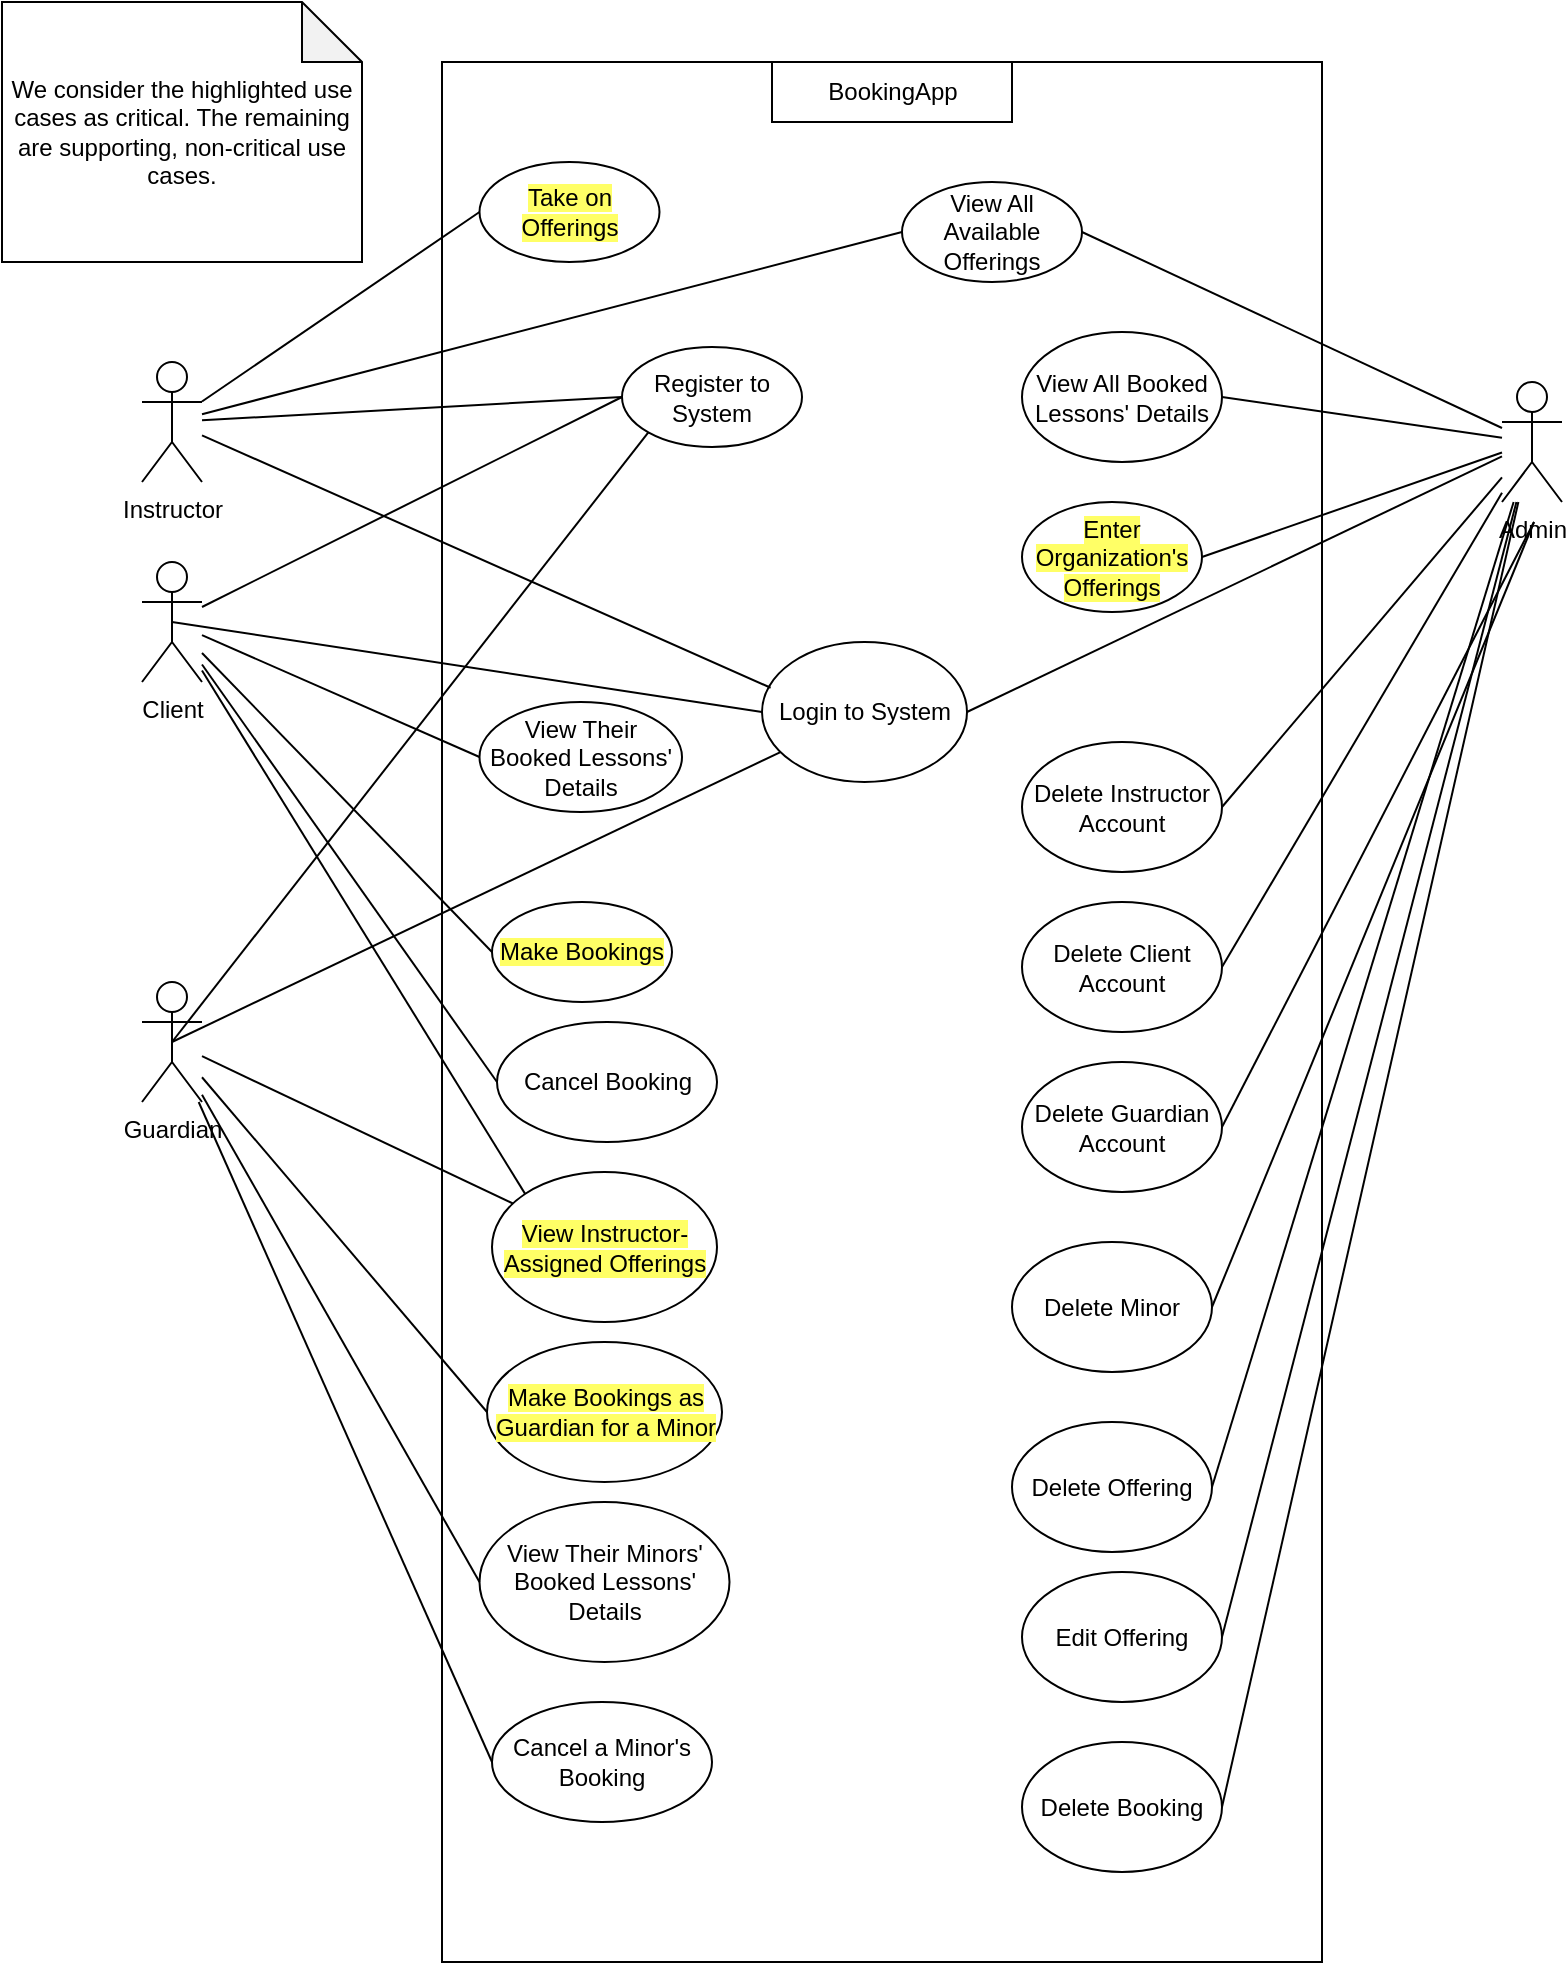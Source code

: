 <mxfile version="24.8.0">
  <diagram name="Page-1" id="dJtnb-HGtETSuoWj85qX">
    <mxGraphModel dx="1687" dy="878" grid="1" gridSize="10" guides="1" tooltips="1" connect="1" arrows="1" fold="1" page="1" pageScale="1" pageWidth="850" pageHeight="1100" math="0" shadow="0">
      <root>
        <mxCell id="0" />
        <mxCell id="1" parent="0" />
        <mxCell id="NJYt_cSEDjtvAGryxD8u-1" value="" style="rounded=0;whiteSpace=wrap;html=1;" parent="1" vertex="1">
          <mxGeometry x="260" y="70" width="440" height="950" as="geometry" />
        </mxCell>
        <mxCell id="NJYt_cSEDjtvAGryxD8u-3" value="" style="rounded=0;whiteSpace=wrap;html=1;" parent="1" vertex="1">
          <mxGeometry x="425" y="70" width="120" height="30" as="geometry" />
        </mxCell>
        <mxCell id="NJYt_cSEDjtvAGryxD8u-4" value="BookingApp" style="text;html=1;align=center;verticalAlign=middle;whiteSpace=wrap;rounded=0;" parent="1" vertex="1">
          <mxGeometry x="447.5" y="70" width="75" height="30" as="geometry" />
        </mxCell>
        <mxCell id="NJYt_cSEDjtvAGryxD8u-7" style="edgeStyle=orthogonalEdgeStyle;rounded=0;orthogonalLoop=1;jettySize=auto;html=1;exitX=0.5;exitY=1;exitDx=0;exitDy=0;" parent="1" source="NJYt_cSEDjtvAGryxD8u-3" target="NJYt_cSEDjtvAGryxD8u-3" edge="1">
          <mxGeometry relative="1" as="geometry" />
        </mxCell>
        <mxCell id="NJYt_cSEDjtvAGryxD8u-8" value="Instructor" style="shape=umlActor;verticalLabelPosition=bottom;verticalAlign=top;html=1;outlineConnect=0;" parent="1" vertex="1">
          <mxGeometry x="110" y="220" width="30" height="60" as="geometry" />
        </mxCell>
        <mxCell id="NJYt_cSEDjtvAGryxD8u-15" value="Client" style="shape=umlActor;verticalLabelPosition=bottom;verticalAlign=top;html=1;outlineConnect=0;" parent="1" vertex="1">
          <mxGeometry x="110" y="320" width="30" height="60" as="geometry" />
        </mxCell>
        <mxCell id="NJYt_cSEDjtvAGryxD8u-16" value="Admin" style="shape=umlActor;verticalLabelPosition=bottom;verticalAlign=top;html=1;outlineConnect=0;" parent="1" vertex="1">
          <mxGeometry x="790" y="230" width="30" height="60" as="geometry" />
        </mxCell>
        <mxCell id="NJYt_cSEDjtvAGryxD8u-17" value="Register to System" style="ellipse;whiteSpace=wrap;html=1;" parent="1" vertex="1">
          <mxGeometry x="350" y="212.5" width="90" height="50" as="geometry" />
        </mxCell>
        <mxCell id="NJYt_cSEDjtvAGryxD8u-20" value="" style="endArrow=none;html=1;rounded=0;entryX=0;entryY=0.5;entryDx=0;entryDy=0;" parent="1" source="NJYt_cSEDjtvAGryxD8u-8" target="NJYt_cSEDjtvAGryxD8u-17" edge="1">
          <mxGeometry width="50" height="50" relative="1" as="geometry">
            <mxPoint x="390" y="480" as="sourcePoint" />
            <mxPoint x="440" y="430" as="targetPoint" />
          </mxGeometry>
        </mxCell>
        <mxCell id="NJYt_cSEDjtvAGryxD8u-21" value="" style="endArrow=none;html=1;rounded=0;entryX=0;entryY=0.5;entryDx=0;entryDy=0;" parent="1" source="NJYt_cSEDjtvAGryxD8u-15" target="NJYt_cSEDjtvAGryxD8u-17" edge="1">
          <mxGeometry width="50" height="50" relative="1" as="geometry">
            <mxPoint x="140" y="368.705" as="sourcePoint" />
            <mxPoint x="440" y="430" as="targetPoint" />
          </mxGeometry>
        </mxCell>
        <mxCell id="NJYt_cSEDjtvAGryxD8u-22" value="&lt;span style=&quot;background-color: rgb(255, 255, 102);&quot;&gt;Take on Offerings&lt;/span&gt;" style="ellipse;whiteSpace=wrap;html=1;" parent="1" vertex="1">
          <mxGeometry x="278.75" y="120" width="90" height="50" as="geometry" />
        </mxCell>
        <mxCell id="NJYt_cSEDjtvAGryxD8u-23" value="" style="endArrow=none;html=1;rounded=0;entryX=0;entryY=0.5;entryDx=0;entryDy=0;" parent="1" source="NJYt_cSEDjtvAGryxD8u-8" target="NJYt_cSEDjtvAGryxD8u-22" edge="1">
          <mxGeometry width="50" height="50" relative="1" as="geometry">
            <mxPoint x="390" y="390" as="sourcePoint" />
            <mxPoint x="440" y="340" as="targetPoint" />
          </mxGeometry>
        </mxCell>
        <mxCell id="NJYt_cSEDjtvAGryxD8u-25" value="View All Available Offerings" style="ellipse;whiteSpace=wrap;html=1;" parent="1" vertex="1">
          <mxGeometry x="490" y="130" width="90" height="50" as="geometry" />
        </mxCell>
        <mxCell id="NJYt_cSEDjtvAGryxD8u-26" value="" style="endArrow=none;html=1;rounded=0;entryX=0;entryY=0.5;entryDx=0;entryDy=0;" parent="1" source="NJYt_cSEDjtvAGryxD8u-8" target="NJYt_cSEDjtvAGryxD8u-25" edge="1">
          <mxGeometry width="50" height="50" relative="1" as="geometry">
            <mxPoint x="140" y="135" as="sourcePoint" />
            <mxPoint x="440" y="250" as="targetPoint" />
          </mxGeometry>
        </mxCell>
        <mxCell id="NJYt_cSEDjtvAGryxD8u-27" value="&lt;span style=&quot;background-color: rgb(255, 255, 102);&quot;&gt;View Instructor-Assigned Offerings&lt;/span&gt;" style="ellipse;whiteSpace=wrap;html=1;" parent="1" vertex="1">
          <mxGeometry x="285" y="625" width="112.5" height="75" as="geometry" />
        </mxCell>
        <mxCell id="NJYt_cSEDjtvAGryxD8u-28" value="" style="endArrow=none;html=1;rounded=0;entryX=0;entryY=0;entryDx=0;entryDy=0;" parent="1" source="NJYt_cSEDjtvAGryxD8u-15" target="NJYt_cSEDjtvAGryxD8u-27" edge="1">
          <mxGeometry width="50" height="50" relative="1" as="geometry">
            <mxPoint x="390" y="300" as="sourcePoint" />
            <mxPoint x="440" y="250" as="targetPoint" />
          </mxGeometry>
        </mxCell>
        <mxCell id="NJYt_cSEDjtvAGryxD8u-30" value="" style="endArrow=none;html=1;rounded=0;entryX=0;entryY=0.5;entryDx=0;entryDy=0;" parent="1" source="NJYt_cSEDjtvAGryxD8u-15" target="NJYt_cSEDjtvAGryxD8u-29" edge="1">
          <mxGeometry width="50" height="50" relative="1" as="geometry">
            <mxPoint x="390" y="300" as="sourcePoint" />
            <mxPoint x="440" y="250" as="targetPoint" />
          </mxGeometry>
        </mxCell>
        <mxCell id="NJYt_cSEDjtvAGryxD8u-32" value="&lt;span style=&quot;background-color: rgb(255, 255, 102);&quot;&gt;Make Bookings&lt;/span&gt;" style="ellipse;whiteSpace=wrap;html=1;" parent="1" vertex="1">
          <mxGeometry x="285" y="490" width="90" height="50" as="geometry" />
        </mxCell>
        <mxCell id="NJYt_cSEDjtvAGryxD8u-33" value="&lt;span style=&quot;background-color: rgb(255, 255, 102);&quot;&gt;Make Bookings as Guardian for a Minor&lt;/span&gt;" style="ellipse;whiteSpace=wrap;html=1;" parent="1" vertex="1">
          <mxGeometry x="282.5" y="710" width="117.5" height="70" as="geometry" />
        </mxCell>
        <mxCell id="NJYt_cSEDjtvAGryxD8u-34" value="" style="endArrow=none;html=1;rounded=0;entryX=0;entryY=0.5;entryDx=0;entryDy=0;" parent="1" source="NJYt_cSEDjtvAGryxD8u-15" target="NJYt_cSEDjtvAGryxD8u-32" edge="1">
          <mxGeometry width="50" height="50" relative="1" as="geometry">
            <mxPoint x="140" y="375.07" as="sourcePoint" />
            <mxPoint x="440" y="490" as="targetPoint" />
          </mxGeometry>
        </mxCell>
        <mxCell id="NJYt_cSEDjtvAGryxD8u-36" value="" style="endArrow=none;html=1;rounded=0;exitX=1;exitY=0.5;exitDx=0;exitDy=0;" parent="1" source="NJYt_cSEDjtvAGryxD8u-25" target="NJYt_cSEDjtvAGryxD8u-16" edge="1">
          <mxGeometry width="50" height="50" relative="1" as="geometry">
            <mxPoint x="390" y="240" as="sourcePoint" />
            <mxPoint x="440" y="190" as="targetPoint" />
          </mxGeometry>
        </mxCell>
        <mxCell id="NJYt_cSEDjtvAGryxD8u-37" value="&lt;span style=&quot;background-color: rgb(255, 255, 102);&quot;&gt;Enter Organization&#39;s Offerings&lt;/span&gt;" style="ellipse;whiteSpace=wrap;html=1;" parent="1" vertex="1">
          <mxGeometry x="550" y="290" width="90" height="55" as="geometry" />
        </mxCell>
        <mxCell id="NJYt_cSEDjtvAGryxD8u-38" value="Delete Instructor Account" style="ellipse;whiteSpace=wrap;html=1;" parent="1" vertex="1">
          <mxGeometry x="550" y="410" width="100" height="65" as="geometry" />
        </mxCell>
        <mxCell id="NJYt_cSEDjtvAGryxD8u-39" value="View All Booked Lessons&#39; Details" style="ellipse;whiteSpace=wrap;html=1;" parent="1" vertex="1">
          <mxGeometry x="550" y="205" width="100" height="65" as="geometry" />
        </mxCell>
        <mxCell id="NJYt_cSEDjtvAGryxD8u-40" value="" style="endArrow=none;html=1;rounded=0;entryX=1;entryY=0.5;entryDx=0;entryDy=0;" parent="1" source="NJYt_cSEDjtvAGryxD8u-16" target="NJYt_cSEDjtvAGryxD8u-39" edge="1">
          <mxGeometry width="50" height="50" relative="1" as="geometry">
            <mxPoint x="390" y="280" as="sourcePoint" />
            <mxPoint x="440" y="230" as="targetPoint" />
          </mxGeometry>
        </mxCell>
        <mxCell id="AEjOl8XH6c3BlYWR8jCu-1" value="" style="endArrow=none;html=1;rounded=0;exitX=1;exitY=0.5;exitDx=0;exitDy=0;" parent="1" source="NJYt_cSEDjtvAGryxD8u-37" target="NJYt_cSEDjtvAGryxD8u-16" edge="1">
          <mxGeometry width="50" height="50" relative="1" as="geometry">
            <mxPoint x="370" y="270" as="sourcePoint" />
            <mxPoint x="420" y="220" as="targetPoint" />
          </mxGeometry>
        </mxCell>
        <mxCell id="AEjOl8XH6c3BlYWR8jCu-2" value="" style="endArrow=none;html=1;rounded=0;exitX=1;exitY=0.5;exitDx=0;exitDy=0;" parent="1" source="NJYt_cSEDjtvAGryxD8u-38" target="NJYt_cSEDjtvAGryxD8u-16" edge="1">
          <mxGeometry width="50" height="50" relative="1" as="geometry">
            <mxPoint x="370" y="270" as="sourcePoint" />
            <mxPoint x="420" y="220" as="targetPoint" />
          </mxGeometry>
        </mxCell>
        <mxCell id="QuV7ogbP-YhtBV3hdmDa-1" value="Login to System" style="ellipse;whiteSpace=wrap;html=1;" parent="1" vertex="1">
          <mxGeometry x="420" y="360" width="102.5" height="70" as="geometry" />
        </mxCell>
        <mxCell id="QuV7ogbP-YhtBV3hdmDa-2" value="" style="endArrow=none;html=1;rounded=0;entryX=0;entryY=0.5;entryDx=0;entryDy=0;exitX=0.5;exitY=0.5;exitDx=0;exitDy=0;exitPerimeter=0;" parent="1" source="NJYt_cSEDjtvAGryxD8u-15" target="QuV7ogbP-YhtBV3hdmDa-1" edge="1">
          <mxGeometry width="50" height="50" relative="1" as="geometry">
            <mxPoint x="150" y="413" as="sourcePoint" />
            <mxPoint x="296" y="488" as="targetPoint" />
          </mxGeometry>
        </mxCell>
        <mxCell id="QuV7ogbP-YhtBV3hdmDa-3" value="" style="endArrow=none;html=1;rounded=0;entryX=0.042;entryY=0.327;entryDx=0;entryDy=0;entryPerimeter=0;" parent="1" source="NJYt_cSEDjtvAGryxD8u-8" target="QuV7ogbP-YhtBV3hdmDa-1" edge="1">
          <mxGeometry width="50" height="50" relative="1" as="geometry">
            <mxPoint x="135" y="405" as="sourcePoint" />
            <mxPoint x="300" y="400" as="targetPoint" />
          </mxGeometry>
        </mxCell>
        <mxCell id="QuV7ogbP-YhtBV3hdmDa-4" value="" style="endArrow=none;html=1;rounded=0;exitX=1;exitY=0.5;exitDx=0;exitDy=0;" parent="1" source="QuV7ogbP-YhtBV3hdmDa-1" target="NJYt_cSEDjtvAGryxD8u-16" edge="1">
          <mxGeometry width="50" height="50" relative="1" as="geometry">
            <mxPoint x="590" y="343" as="sourcePoint" />
            <mxPoint x="730" y="196" as="targetPoint" />
          </mxGeometry>
        </mxCell>
        <mxCell id="0wgOmWiIg92bYx2uxw98-1" value="Delete Offering" style="ellipse;whiteSpace=wrap;html=1;" parent="1" vertex="1">
          <mxGeometry x="545" y="750" width="100" height="65" as="geometry" />
        </mxCell>
        <mxCell id="0wgOmWiIg92bYx2uxw98-2" value="Delete Booking" style="ellipse;whiteSpace=wrap;html=1;" parent="1" vertex="1">
          <mxGeometry x="550" y="910" width="100" height="65" as="geometry" />
        </mxCell>
        <mxCell id="0wgOmWiIg92bYx2uxw98-3" value="" style="endArrow=none;html=1;rounded=0;exitX=1;exitY=0.5;exitDx=0;exitDy=0;" parent="1" source="0wgOmWiIg92bYx2uxw98-1" target="NJYt_cSEDjtvAGryxD8u-16" edge="1">
          <mxGeometry width="50" height="50" relative="1" as="geometry">
            <mxPoint x="590" y="383" as="sourcePoint" />
            <mxPoint x="730" y="200" as="targetPoint" />
          </mxGeometry>
        </mxCell>
        <mxCell id="0wgOmWiIg92bYx2uxw98-4" value="" style="endArrow=none;html=1;rounded=0;exitX=1;exitY=0.5;exitDx=0;exitDy=0;" parent="1" source="0wgOmWiIg92bYx2uxw98-2" target="NJYt_cSEDjtvAGryxD8u-16" edge="1">
          <mxGeometry width="50" height="50" relative="1" as="geometry">
            <mxPoint x="595" y="463" as="sourcePoint" />
            <mxPoint x="740" y="210" as="targetPoint" />
          </mxGeometry>
        </mxCell>
        <mxCell id="0wgOmWiIg92bYx2uxw98-8" value="Cancel Booking" style="ellipse;whiteSpace=wrap;html=1;" parent="1" vertex="1">
          <mxGeometry x="287.5" y="550" width="110" height="60" as="geometry" />
        </mxCell>
        <mxCell id="0wgOmWiIg92bYx2uxw98-9" value="" style="endArrow=none;html=1;rounded=0;entryX=0;entryY=0.5;entryDx=0;entryDy=0;" parent="1" source="NJYt_cSEDjtvAGryxD8u-15" target="0wgOmWiIg92bYx2uxw98-8" edge="1">
          <mxGeometry width="50" height="50" relative="1" as="geometry">
            <mxPoint x="150" y="428" as="sourcePoint" />
            <mxPoint x="301" y="660" as="targetPoint" />
          </mxGeometry>
        </mxCell>
        <mxCell id="0wgOmWiIg92bYx2uxw98-10" value="Edit Offering" style="ellipse;whiteSpace=wrap;html=1;" parent="1" vertex="1">
          <mxGeometry x="550" y="825" width="100" height="65" as="geometry" />
        </mxCell>
        <mxCell id="0wgOmWiIg92bYx2uxw98-13" value="" style="endArrow=none;html=1;rounded=0;exitX=1;exitY=0.5;exitDx=0;exitDy=0;" parent="1" source="0wgOmWiIg92bYx2uxw98-10" target="NJYt_cSEDjtvAGryxD8u-16" edge="1">
          <mxGeometry width="50" height="50" relative="1" as="geometry">
            <mxPoint x="595" y="463" as="sourcePoint" />
            <mxPoint x="740" y="288" as="targetPoint" />
          </mxGeometry>
        </mxCell>
        <mxCell id="yIJzn2MwuFhYIn6YxgDy-2" value="Guardian" style="shape=umlActor;verticalLabelPosition=bottom;verticalAlign=top;html=1;outlineConnect=0;" parent="1" vertex="1">
          <mxGeometry x="110" y="530" width="30" height="60" as="geometry" />
        </mxCell>
        <mxCell id="yIJzn2MwuFhYIn6YxgDy-7" value="" style="endArrow=none;html=1;rounded=0;" parent="1" source="yIJzn2MwuFhYIn6YxgDy-2" target="NJYt_cSEDjtvAGryxD8u-27" edge="1">
          <mxGeometry width="50" height="50" relative="1" as="geometry">
            <mxPoint x="410" y="590" as="sourcePoint" />
            <mxPoint x="460" y="540" as="targetPoint" />
          </mxGeometry>
        </mxCell>
        <mxCell id="yIJzn2MwuFhYIn6YxgDy-8" value="View Their Minors&#39; Booked Lessons&#39; Details" style="ellipse;whiteSpace=wrap;html=1;" parent="1" vertex="1">
          <mxGeometry x="278.75" y="790" width="125" height="80" as="geometry" />
        </mxCell>
        <mxCell id="yIJzn2MwuFhYIn6YxgDy-9" value="" style="endArrow=none;html=1;rounded=0;entryX=0;entryY=0.5;entryDx=0;entryDy=0;" parent="1" source="yIJzn2MwuFhYIn6YxgDy-2" target="NJYt_cSEDjtvAGryxD8u-33" edge="1">
          <mxGeometry width="50" height="50" relative="1" as="geometry">
            <mxPoint x="150" y="610" as="sourcePoint" />
            <mxPoint x="298" y="656" as="targetPoint" />
          </mxGeometry>
        </mxCell>
        <mxCell id="yIJzn2MwuFhYIn6YxgDy-10" value="" style="endArrow=none;html=1;rounded=0;entryX=0;entryY=0.5;entryDx=0;entryDy=0;" parent="1" source="yIJzn2MwuFhYIn6YxgDy-2" target="yIJzn2MwuFhYIn6YxgDy-8" edge="1">
          <mxGeometry width="50" height="50" relative="1" as="geometry">
            <mxPoint x="60" y="670" as="sourcePoint" />
            <mxPoint x="193" y="810" as="targetPoint" />
          </mxGeometry>
        </mxCell>
        <mxCell id="yIJzn2MwuFhYIn6YxgDy-12" value="" style="endArrow=none;html=1;rounded=0;exitX=0.5;exitY=0.5;exitDx=0;exitDy=0;exitPerimeter=0;" parent="1" source="yIJzn2MwuFhYIn6YxgDy-2" target="QuV7ogbP-YhtBV3hdmDa-1" edge="1">
          <mxGeometry width="50" height="50" relative="1" as="geometry">
            <mxPoint x="150" y="610" as="sourcePoint" />
            <mxPoint x="298" y="656" as="targetPoint" />
          </mxGeometry>
        </mxCell>
        <mxCell id="NJYt_cSEDjtvAGryxD8u-29" value="View Their Booked Lessons&#39; Details" style="ellipse;whiteSpace=wrap;html=1;" parent="1" vertex="1">
          <mxGeometry x="278.75" y="390" width="101.25" height="55" as="geometry" />
        </mxCell>
        <mxCell id="yIJzn2MwuFhYIn6YxgDy-14" value="" style="endArrow=none;html=1;rounded=0;exitX=0.5;exitY=0.5;exitDx=0;exitDy=0;exitPerimeter=0;entryX=0;entryY=1;entryDx=0;entryDy=0;" parent="1" source="yIJzn2MwuFhYIn6YxgDy-2" target="NJYt_cSEDjtvAGryxD8u-17" edge="1">
          <mxGeometry width="50" height="50" relative="1" as="geometry">
            <mxPoint x="150" y="610" as="sourcePoint" />
            <mxPoint x="298" y="656" as="targetPoint" />
          </mxGeometry>
        </mxCell>
        <mxCell id="yIJzn2MwuFhYIn6YxgDy-15" value="Cancel a Minor&#39;s Booking" style="ellipse;whiteSpace=wrap;html=1;" parent="1" vertex="1">
          <mxGeometry x="285" y="890" width="110" height="60" as="geometry" />
        </mxCell>
        <mxCell id="yIJzn2MwuFhYIn6YxgDy-16" value="" style="endArrow=none;html=1;rounded=0;entryX=0;entryY=0.5;entryDx=0;entryDy=0;" parent="1" source="yIJzn2MwuFhYIn6YxgDy-2" target="yIJzn2MwuFhYIn6YxgDy-15" edge="1">
          <mxGeometry width="50" height="50" relative="1" as="geometry">
            <mxPoint x="150" y="628" as="sourcePoint" />
            <mxPoint x="289" y="840" as="targetPoint" />
          </mxGeometry>
        </mxCell>
        <mxCell id="yIJzn2MwuFhYIn6YxgDy-17" value="We consider the highlighted use cases as critical. The remaining are supporting, non-critical use cases." style="shape=note;whiteSpace=wrap;html=1;backgroundOutline=1;darkOpacity=0.05;" parent="1" vertex="1">
          <mxGeometry x="40" y="40" width="180" height="130" as="geometry" />
        </mxCell>
        <mxCell id="yIJzn2MwuFhYIn6YxgDy-18" value="Delete Client Account" style="ellipse;whiteSpace=wrap;html=1;" parent="1" vertex="1">
          <mxGeometry x="550" y="490" width="100" height="65" as="geometry" />
        </mxCell>
        <mxCell id="yIJzn2MwuFhYIn6YxgDy-19" value="" style="endArrow=none;html=1;rounded=0;exitX=1;exitY=0.5;exitDx=0;exitDy=0;" parent="1" source="yIJzn2MwuFhYIn6YxgDy-18" target="NJYt_cSEDjtvAGryxD8u-16" edge="1">
          <mxGeometry width="50" height="50" relative="1" as="geometry">
            <mxPoint x="660" y="453" as="sourcePoint" />
            <mxPoint x="800" y="288" as="targetPoint" />
          </mxGeometry>
        </mxCell>
        <mxCell id="xyyyP2KyyX_DLm8rPxqD-1" value="Delete Guardian Account" style="ellipse;whiteSpace=wrap;html=1;" vertex="1" parent="1">
          <mxGeometry x="550" y="570" width="100" height="65" as="geometry" />
        </mxCell>
        <mxCell id="xyyyP2KyyX_DLm8rPxqD-2" value="Delete Minor" style="ellipse;whiteSpace=wrap;html=1;" vertex="1" parent="1">
          <mxGeometry x="545" y="660" width="100" height="65" as="geometry" />
        </mxCell>
        <mxCell id="xyyyP2KyyX_DLm8rPxqD-3" value="" style="endArrow=none;html=1;rounded=0;exitX=1;exitY=0.5;exitDx=0;exitDy=0;" edge="1" parent="1" source="xyyyP2KyyX_DLm8rPxqD-1">
          <mxGeometry width="50" height="50" relative="1" as="geometry">
            <mxPoint x="655" y="793" as="sourcePoint" />
            <mxPoint x="806" y="300" as="targetPoint" />
          </mxGeometry>
        </mxCell>
        <mxCell id="xyyyP2KyyX_DLm8rPxqD-4" value="" style="endArrow=none;html=1;rounded=0;exitX=1;exitY=0.5;exitDx=0;exitDy=0;" edge="1" parent="1" source="xyyyP2KyyX_DLm8rPxqD-2">
          <mxGeometry width="50" height="50" relative="1" as="geometry">
            <mxPoint x="655" y="793" as="sourcePoint" />
            <mxPoint x="806" y="300" as="targetPoint" />
          </mxGeometry>
        </mxCell>
      </root>
    </mxGraphModel>
  </diagram>
</mxfile>
